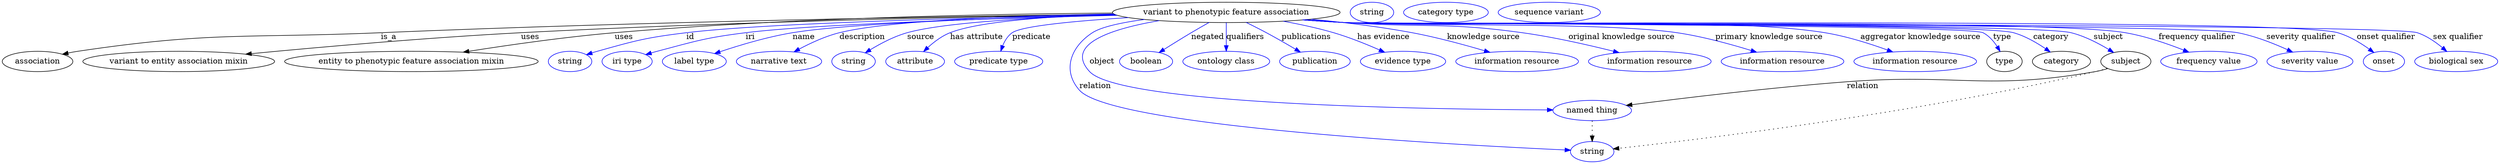 digraph {
	graph [bb="0,0,4415.8,283"];
	node [label="\N"];
	"variant to phenotypic feature association"	[height=0.5,
		label="variant to phenotypic feature association",
		pos="2165.4,265",
		width=5.5967];
	association	[height=0.5,
		pos="62.394,178",
		width=1.7332];
	"variant to phenotypic feature association" -> association	[label=is_a,
		lp="684.39,221.5",
		pos="e,106.48,190.81 1967,261.75 1680.6,257.96 1134.7,248.69 670.39,229 431.49,218.87 369.89,231.31 133.39,196 127.91,195.18 122.23,194.15 \
116.57,192.99"];
	"variant to entity association mixin"	[height=0.5,
		pos="312.39,178",
		width=4.7121];
	"variant to phenotypic feature association" -> "variant to entity association mixin"	[label=uses,
		lp="934.89,221.5",
		pos="e,430.98,190.88 1967.7,261.44 1721.6,257.57 1288.8,248.5 918.39,229 753.44,220.32 563.73,203.57 441.16,191.86"];
	"entity to phenotypic feature association mixin"	[height=0.5,
		pos="724.39,178",
		width=6.2286];
	"variant to phenotypic feature association" -> "entity to phenotypic feature association mixin"	[label=uses,
		lp="1100.9,221.5",
		pos="e,816.21,194.48 1964.3,263.83 1746.9,262.16 1390.5,255.14 1084.4,229 996.88,221.53 898.09,207.4 826.17,196.06"];
	id	[color=blue,
		height=0.5,
		label=string,
		pos="1005.4,178",
		width=1.0652];
	"variant to phenotypic feature association" -> id	[color=blue,
		label=id,
		lp="1218.4,221.5",
		pos="e,1034.4,189.97 1969.6,260.72 1734.1,256.1 1352.7,246.23 1211.4,229 1140.2,220.32 1122.5,215.35 1053.4,196 1050.3,195.13 1047.1,\
194.16 1043.9,193.14",
		style=solid];
	iri	[color=blue,
		height=0.5,
		label="iri type",
		pos="1106.4,178",
		width=1.2277];
	"variant to phenotypic feature association" -> iri	[color=blue,
		label=iri,
		lp="1324.4,221.5",
		pos="e,1139.3,190.14 1972.3,259.76 1761.7,254.47 1438.4,244.24 1316.4,229 1245.6,220.17 1228.3,214.25 1159.4,196 1156,195.11 1152.5,194.13 \
1149.1,193.11",
		style=solid];
	name	[color=blue,
		height=0.5,
		label="label type",
		pos="1225.4,178",
		width=1.5707];
	"variant to phenotypic feature association" -> name	[color=blue,
		label=name,
		lp="1418.4,221.5",
		pos="e,1261.3,192.07 1970.7,260.33 1780.3,255.8 1504.3,246.46 1398.4,229 1354.3,221.73 1305.5,207 1271.1,195.4",
		style=solid];
	description	[color=blue,
		height=0.5,
		label="narrative text",
		pos="1375.4,178",
		width=2.0943];
	"variant to phenotypic feature association" -> description	[color=blue,
		label=description,
		lp="1521.9,221.5",
		pos="e,1401.8,195 1966,262.33 1797.5,259.35 1569.8,251.18 1481.4,229 1456.6,222.77 1430.6,210.6 1410.5,199.82",
		style=solid];
	source	[color=blue,
		height=0.5,
		label=string,
		pos="1507.4,178",
		width=1.0652];
	"variant to phenotypic feature association" -> source	[color=blue,
		label=source,
		lp="1625.4,221.5",
		pos="e,1527.9,193.27 1969.7,260.64 1834.9,256.65 1668.5,247.96 1601.4,229 1578.4,222.49 1554.6,209.78 1536.7,198.81",
		style=solid];
	"has attribute"	[color=blue,
		height=0.5,
		label=attribute,
		pos="1615.4,178",
		width=1.4443];
	"variant to phenotypic feature association" -> "has attribute"	[color=blue,
		label="has attribute",
		lp="1724.4,221.5",
		pos="e,1630.5,195.63 1967,261.7 1855.7,258.07 1729.2,249.38 1677.4,229 1662.7,223.21 1648.8,212.63 1637.8,202.68",
		style=solid];
	predicate	[color=blue,
		height=0.5,
		label="predicate type",
		pos="1763.4,178",
		width=2.1665];
	"variant to phenotypic feature association" -> predicate	[color=blue,
		label=predicate,
		lp="1821.4,221.5",
		pos="e,1767,196.24 1992.5,255.73 1901.4,250 1804.9,241.18 1787.4,229 1779.5,223.49 1774.1,214.62 1770.4,205.88",
		style=solid];
	object	[color=blue,
		height=0.5,
		label="named thing",
		pos="2813.4,91",
		width=1.9318];
	"variant to phenotypic feature association" -> object	[color=blue,
		label=object,
		lp="1946.4,178",
		pos="e,2743.7,92.02 2047.6,250.36 1965.7,236.32 1878.7,209.31 1924.4,160 1978.8,101.31 2525.2,93.064 2733.4,92.065",
		style=solid];
	relation	[color=blue,
		height=0.5,
		label=string,
		pos="2813.4,18",
		width=1.0652];
	"variant to phenotypic feature association" -> relation	[color=blue,
		label=relation,
		lp="1934.4,134.5",
		pos="e,2775.3,20.613 2021.1,252.42 1981.9,247.13 1945.7,239.6 1929.4,229 1890.4,203.7 1875.5,161.75 1906.4,127 1964,62.149 2585.5,29.267 \
2765.1,21.074",
		style=solid];
	negated	[color=blue,
		height=0.5,
		label=boolean,
		pos="2024.4,178",
		width=1.2999];
	"variant to phenotypic feature association" -> negated	[color=blue,
		label=negated,
		lp="2132.4,221.5",
		pos="e,2047.4,193.97 2134.6,247.04 2124.6,241.4 2113.5,235.03 2103.4,229 2087.6,219.55 2070.3,208.65 2055.9,199.45",
		style=solid];
	qualifiers	[color=blue,
		height=0.5,
		label="ontology class",
		pos="2165.4,178",
		width=2.1304];
	"variant to phenotypic feature association" -> qualifiers	[color=blue,
		label=qualifiers,
		lp="2198.9,221.5",
		pos="e,2165.4,196.18 2165.4,246.8 2165.4,235.16 2165.4,219.55 2165.4,206.24",
		style=solid];
	publications	[color=blue,
		height=0.5,
		label=publication,
		pos="2322.4,178",
		width=1.7332];
	"variant to phenotypic feature association" -> publications	[color=blue,
		label=publications,
		lp="2307.4,221.5",
		pos="e,2296.7,194.57 2200.7,247.2 2212.1,241.58 2224.9,235.17 2236.4,229 2253.6,219.79 2272.3,208.98 2287.9,199.78",
		style=solid];
	"has evidence"	[color=blue,
		height=0.5,
		label="evidence type",
		pos="2478.4,178",
		width=2.0943];
	"variant to phenotypic feature association" -> "has evidence"	[color=blue,
		label="has evidence",
		lp="2443.9,221.5",
		pos="e,2445.9,194.34 2266.4,249.34 2295.4,244.07 2326.9,237.32 2355.4,229 2383.1,220.91 2413.1,208.77 2436.6,198.47",
		style=solid];
	"knowledge source"	[color=blue,
		height=0.5,
		label="information resource",
		pos="2680.4,178",
		width=3.015];
	"variant to phenotypic feature association" -> "knowledge source"	[color=blue,
		label="knowledge source",
		lp="2620.9,221.5",
		pos="e,2632.3,194.15 2316,252.98 2372.2,247.55 2436.5,239.79 2494.4,229 2537.8,220.91 2585.9,207.85 2622.4,197.12",
		style=solid];
	"original knowledge source"	[color=blue,
		height=0.5,
		label="information resource",
		pos="2915.4,178",
		width=3.015];
	"variant to phenotypic feature association" -> "original knowledge source"	[color=blue,
		label="original knowledge source",
		lp="2865.4,221.5",
		pos="e,2861,193.6 2307,252.15 2330.1,250.33 2353.9,248.55 2376.4,247 2515.4,237.4 2551.4,248.11 2689.4,229 2744.5,221.37 2806.2,207.35 \
2851.1,196.1",
		style=solid];
	"primary knowledge source"	[color=blue,
		height=0.5,
		label="information resource",
		pos="3150.4,178",
		width=3.015];
	"variant to phenotypic feature association" -> "primary knowledge source"	[color=blue,
		label="primary knowledge source",
		lp="3126.4,221.5",
		pos="e,3104.5,194.45 2303.5,251.88 2327.8,250.03 2352.8,248.31 2376.4,247 2506.7,239.76 2834.3,247.98 2963.4,229 3008.4,222.38 3058.1,\
208.78 3095,197.43",
		style=solid];
	"aggregator knowledge source"	[color=blue,
		height=0.5,
		label="information resource",
		pos="3385.4,178",
		width=3.015];
	"variant to phenotypic feature association" -> "aggregator knowledge source"	[color=blue,
		label="aggregator knowledge source",
		lp="3394.9,221.5",
		pos="e,3345.7,194.84 2302.4,251.78 2327,249.92 2352.4,248.22 2376.4,247 2564.9,237.42 3039.2,259.45 3225.4,229 3263.4,222.79 3304.8,209.66 \
3336,198.42",
		style=solid];
	type	[height=0.5,
		pos="3543.4,178",
		width=0.86659];
	"variant to phenotypic feature association" -> type	[color=blue,
		label=type,
		lp="3539.4,221.5",
		pos="e,3535.7,195.76 2301.8,251.72 2326.6,249.85 2352.3,248.16 2376.4,247 2407.7,245.49 3477.4,243.16 3505.4,229 3515.9,223.7 3524.2,\
214.02 3530.4,204.58",
		style=solid];
	category	[height=0.5,
		pos="3644.4,178",
		width=1.4263];
	"variant to phenotypic feature association" -> category	[color=blue,
		label=category,
		lp="3625.9,221.5",
		pos="e,3624.5,194.78 2301.5,251.72 2326.4,249.85 2352.2,248.16 2376.4,247 2442,243.86 3496.1,246.75 3559.4,229 3579.8,223.26 3600.4,211.35 \
3616.2,200.59",
		style=solid];
	subject	[height=0.5,
		pos="3758.4,178",
		width=1.2277];
	"variant to phenotypic feature association" -> subject	[color=blue,
		label=subject,
		lp="3727.4,221.5",
		pos="e,3736.8,193.83 2301.5,251.7 2326.4,249.83 2352.2,248.14 2376.4,247 2447.7,243.63 3592.1,246.32 3661.4,229 3685.2,223.04 3709.8,\
210.27 3728.3,199.13",
		style=solid];
	"frequency qualifier"	[color=blue,
		height=0.5,
		label="frequency value",
		pos="3905.4,178",
		width=2.3651];
	"variant to phenotypic feature association" -> "frequency qualifier"	[color=blue,
		label="frequency qualifier",
		lp="3884.4,221.5",
		pos="e,3870,194.45 2301.2,251.7 2326.2,249.82 2352.1,248.14 2376.4,247 2529.7,239.83 3606.1,254.87 3757.4,229 3793.1,222.9 3831.7,209.58 \
3860.6,198.22",
		style=solid];
	"severity qualifier"	[color=blue,
		height=0.5,
		label="severity value",
		pos="4084.4,178",
		width=2.1123];
	"variant to phenotypic feature association" -> "severity qualifier"	[color=blue,
		label="severity qualifier",
		lp="4068.4,221.5",
		pos="e,4053.8,194.59 2301.2,251.67 2326.2,249.79 2352.1,248.12 2376.4,247 2464.1,242.97 3870.2,245.74 3956.4,229 3987,223.06 4019.7,210.15 \
4044.4,198.95",
		style=solid];
	"onset qualifier"	[color=blue,
		height=0.5,
		label=onset,
		pos="4214.4,178",
		width=1.011];
	"variant to phenotypic feature association" -> "onset qualifier"	[color=blue,
		label="onset qualifier",
		lp="4218.9,221.5",
		pos="e,4196.8,193.83 2300.9,251.67 2326,249.79 2352,248.11 2376.4,247 2473.9,242.58 4039.6,256.13 4133.4,229 4153.4,223.2 4173.4,210.97 \
4188.5,200.05",
		style=solid];
	"sex qualifier"	[color=blue,
		height=0.5,
		label="biological sex",
		pos="4342.4,178",
		width=2.0401];
	"variant to phenotypic feature association" -> "sex qualifier"	[color=blue,
		label="sex qualifier",
		lp="4346.4,221.5",
		pos="e,4326,195.75 2300.9,251.65 2326,249.77 2352,248.1 2376.4,247 2429.1,244.63 4224.4,245.67 4274.4,229 4290.5,223.62 4306,212.82 4318.2,\
202.63",
		style=solid];
	object -> relation	[pos="e,2813.4,36.029 2813.4,72.813 2813.4,64.789 2813.4,55.047 2813.4,46.069",
		style=dotted];
	association_type	[color=blue,
		height=0.5,
		label=string,
		pos="2423.4,265",
		width=1.0652];
	association_category	[color=blue,
		height=0.5,
		label="category type",
		pos="2554.4,265",
		width=2.0762];
	subject -> object	[label=relation,
		lp="3292.4,134.5",
		pos="e,2873.8,100.05 3726.5,165.42 3719.3,163.25 3711.7,161.27 3704.4,160 3511.6,126.32 3459.6,156.79 3264.4,142 3129.4,131.77 2972.4,\
112.74 2883.8,101.33"];
	subject -> relation	[pos="e,2850.7,22.898 3725.5,165.79 3718.6,163.67 3711.3,161.62 3704.4,160 3386.4,85.212 2995,38.685 2861,24.02",
		style=dotted];
	"variant to phenotypic feature association_subject"	[color=blue,
		height=0.5,
		label="sequence variant",
		pos="2737.4,265",
		width=2.5095];
}
